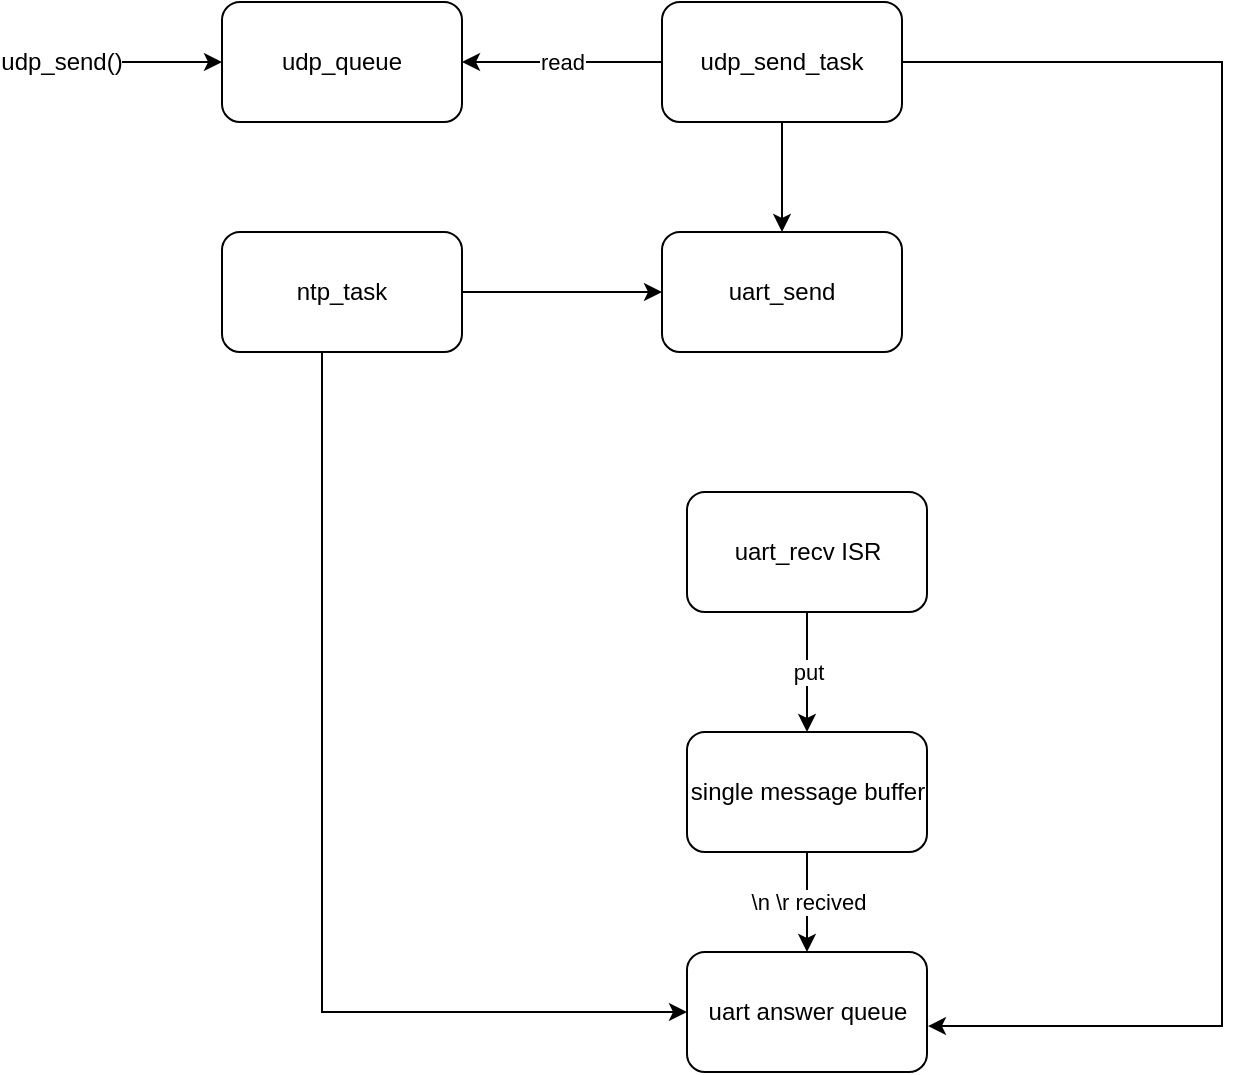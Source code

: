 <mxfile version="24.6.4" type="device">
  <diagram name="Seite-1" id="DYLhW8Z8MLLLwBlx-rCb">
    <mxGraphModel dx="2074" dy="1196" grid="1" gridSize="10" guides="1" tooltips="1" connect="1" arrows="1" fold="1" page="1" pageScale="1" pageWidth="827" pageHeight="1169" math="0" shadow="0">
      <root>
        <mxCell id="0" />
        <mxCell id="1" parent="0" />
        <mxCell id="Omsy3I-KTBqaoCX-oPgT-5" style="edgeStyle=orthogonalEdgeStyle;rounded=0;orthogonalLoop=1;jettySize=auto;html=1;" parent="1" source="Omsy3I-KTBqaoCX-oPgT-3" target="Omsy3I-KTBqaoCX-oPgT-4" edge="1">
          <mxGeometry relative="1" as="geometry" />
        </mxCell>
        <mxCell id="Omsy3I-KTBqaoCX-oPgT-3" value="udp_send()" style="text;html=1;align=center;verticalAlign=middle;whiteSpace=wrap;rounded=0;" parent="1" vertex="1">
          <mxGeometry x="20" y="160" width="60" height="30" as="geometry" />
        </mxCell>
        <mxCell id="Omsy3I-KTBqaoCX-oPgT-4" value="udp_queue" style="rounded=1;whiteSpace=wrap;html=1;" parent="1" vertex="1">
          <mxGeometry x="130" y="145" width="120" height="60" as="geometry" />
        </mxCell>
        <mxCell id="Omsy3I-KTBqaoCX-oPgT-7" value="read" style="edgeStyle=orthogonalEdgeStyle;rounded=0;orthogonalLoop=1;jettySize=auto;html=1;entryX=1;entryY=0.5;entryDx=0;entryDy=0;" parent="1" source="Omsy3I-KTBqaoCX-oPgT-6" target="Omsy3I-KTBqaoCX-oPgT-4" edge="1">
          <mxGeometry relative="1" as="geometry" />
        </mxCell>
        <mxCell id="Omsy3I-KTBqaoCX-oPgT-14" style="edgeStyle=orthogonalEdgeStyle;rounded=0;orthogonalLoop=1;jettySize=auto;html=1;entryX=0.5;entryY=0;entryDx=0;entryDy=0;" parent="1" source="Omsy3I-KTBqaoCX-oPgT-6" target="Omsy3I-KTBqaoCX-oPgT-11" edge="1">
          <mxGeometry relative="1" as="geometry" />
        </mxCell>
        <mxCell id="Omsy3I-KTBqaoCX-oPgT-6" value="udp_send_task" style="rounded=1;whiteSpace=wrap;html=1;" parent="1" vertex="1">
          <mxGeometry x="350" y="145" width="120" height="60" as="geometry" />
        </mxCell>
        <mxCell id="Omsy3I-KTBqaoCX-oPgT-13" style="edgeStyle=orthogonalEdgeStyle;rounded=0;orthogonalLoop=1;jettySize=auto;html=1;" parent="1" source="Omsy3I-KTBqaoCX-oPgT-8" target="Omsy3I-KTBqaoCX-oPgT-11" edge="1">
          <mxGeometry relative="1" as="geometry" />
        </mxCell>
        <mxCell id="Omsy3I-KTBqaoCX-oPgT-22" style="edgeStyle=orthogonalEdgeStyle;rounded=0;orthogonalLoop=1;jettySize=auto;html=1;entryX=0;entryY=0.5;entryDx=0;entryDy=0;" parent="1" source="Omsy3I-KTBqaoCX-oPgT-8" target="Omsy3I-KTBqaoCX-oPgT-20" edge="1">
          <mxGeometry relative="1" as="geometry">
            <Array as="points">
              <mxPoint x="180" y="650" />
            </Array>
          </mxGeometry>
        </mxCell>
        <mxCell id="Omsy3I-KTBqaoCX-oPgT-8" value="ntp_task" style="rounded=1;whiteSpace=wrap;html=1;" parent="1" vertex="1">
          <mxGeometry x="130" y="260" width="120" height="60" as="geometry" />
        </mxCell>
        <mxCell id="Omsy3I-KTBqaoCX-oPgT-11" value="uart_send" style="rounded=1;whiteSpace=wrap;html=1;" parent="1" vertex="1">
          <mxGeometry x="350" y="260" width="120" height="60" as="geometry" />
        </mxCell>
        <mxCell id="Omsy3I-KTBqaoCX-oPgT-18" value="put" style="edgeStyle=orthogonalEdgeStyle;rounded=0;orthogonalLoop=1;jettySize=auto;html=1;entryX=0.5;entryY=0;entryDx=0;entryDy=0;" parent="1" source="Omsy3I-KTBqaoCX-oPgT-12" target="Omsy3I-KTBqaoCX-oPgT-19" edge="1">
          <mxGeometry relative="1" as="geometry">
            <mxPoint x="422.5" y="500" as="targetPoint" />
          </mxGeometry>
        </mxCell>
        <mxCell id="Omsy3I-KTBqaoCX-oPgT-12" value="uart_recv ISR" style="rounded=1;whiteSpace=wrap;html=1;" parent="1" vertex="1">
          <mxGeometry x="362.5" y="390" width="120" height="60" as="geometry" />
        </mxCell>
        <mxCell id="Omsy3I-KTBqaoCX-oPgT-21" value="\n \r recived" style="edgeStyle=orthogonalEdgeStyle;rounded=0;orthogonalLoop=1;jettySize=auto;html=1;" parent="1" source="Omsy3I-KTBqaoCX-oPgT-19" target="Omsy3I-KTBqaoCX-oPgT-20" edge="1">
          <mxGeometry relative="1" as="geometry" />
        </mxCell>
        <mxCell id="Omsy3I-KTBqaoCX-oPgT-19" value="single message buffer" style="rounded=1;whiteSpace=wrap;html=1;" parent="1" vertex="1">
          <mxGeometry x="362.5" y="510" width="120" height="60" as="geometry" />
        </mxCell>
        <mxCell id="Omsy3I-KTBqaoCX-oPgT-20" value="uart answer queue" style="rounded=1;whiteSpace=wrap;html=1;" parent="1" vertex="1">
          <mxGeometry x="362.5" y="620" width="120" height="60" as="geometry" />
        </mxCell>
        <mxCell id="Omsy3I-KTBqaoCX-oPgT-23" style="edgeStyle=orthogonalEdgeStyle;rounded=0;orthogonalLoop=1;jettySize=auto;html=1;entryX=1.004;entryY=0.617;entryDx=0;entryDy=0;entryPerimeter=0;" parent="1" source="Omsy3I-KTBqaoCX-oPgT-6" target="Omsy3I-KTBqaoCX-oPgT-20" edge="1">
          <mxGeometry relative="1" as="geometry">
            <Array as="points">
              <mxPoint x="630" y="175" />
              <mxPoint x="630" y="657" />
            </Array>
          </mxGeometry>
        </mxCell>
      </root>
    </mxGraphModel>
  </diagram>
</mxfile>
